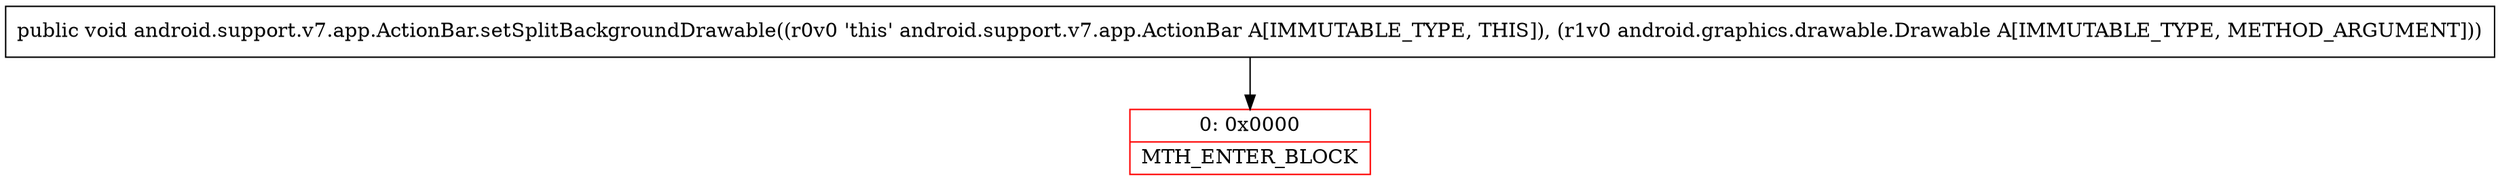 digraph "CFG forandroid.support.v7.app.ActionBar.setSplitBackgroundDrawable(Landroid\/graphics\/drawable\/Drawable;)V" {
subgraph cluster_Region_1453254483 {
label = "R(0)";
node [shape=record,color=blue];
}
Node_0 [shape=record,color=red,label="{0\:\ 0x0000|MTH_ENTER_BLOCK\l}"];
MethodNode[shape=record,label="{public void android.support.v7.app.ActionBar.setSplitBackgroundDrawable((r0v0 'this' android.support.v7.app.ActionBar A[IMMUTABLE_TYPE, THIS]), (r1v0 android.graphics.drawable.Drawable A[IMMUTABLE_TYPE, METHOD_ARGUMENT])) }"];
MethodNode -> Node_0;
}

